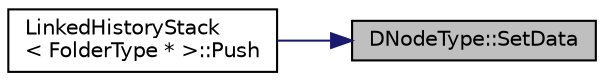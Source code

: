 digraph "DNodeType::SetData"
{
 // LATEX_PDF_SIZE
  edge [fontname="Helvetica",fontsize="10",labelfontname="Helvetica",labelfontsize="10"];
  node [fontname="Helvetica",fontsize="10",shape=record];
  rankdir="RL";
  Node12 [label="DNodeType::SetData",height=0.2,width=0.4,color="black", fillcolor="grey75", style="filled", fontcolor="black",tooltip="Set Data."];
  Node12 -> Node13 [dir="back",color="midnightblue",fontsize="10",style="solid",fontname="Helvetica"];
  Node13 [label="LinkedHistoryStack\l\< FolderType * \>::Push",height=0.2,width=0.4,color="black", fillcolor="white", style="filled",URL="$class_linked_history_stack.html#a63704ba13595040e206b4ca4d4a7feb0",tooltip=" "];
}
